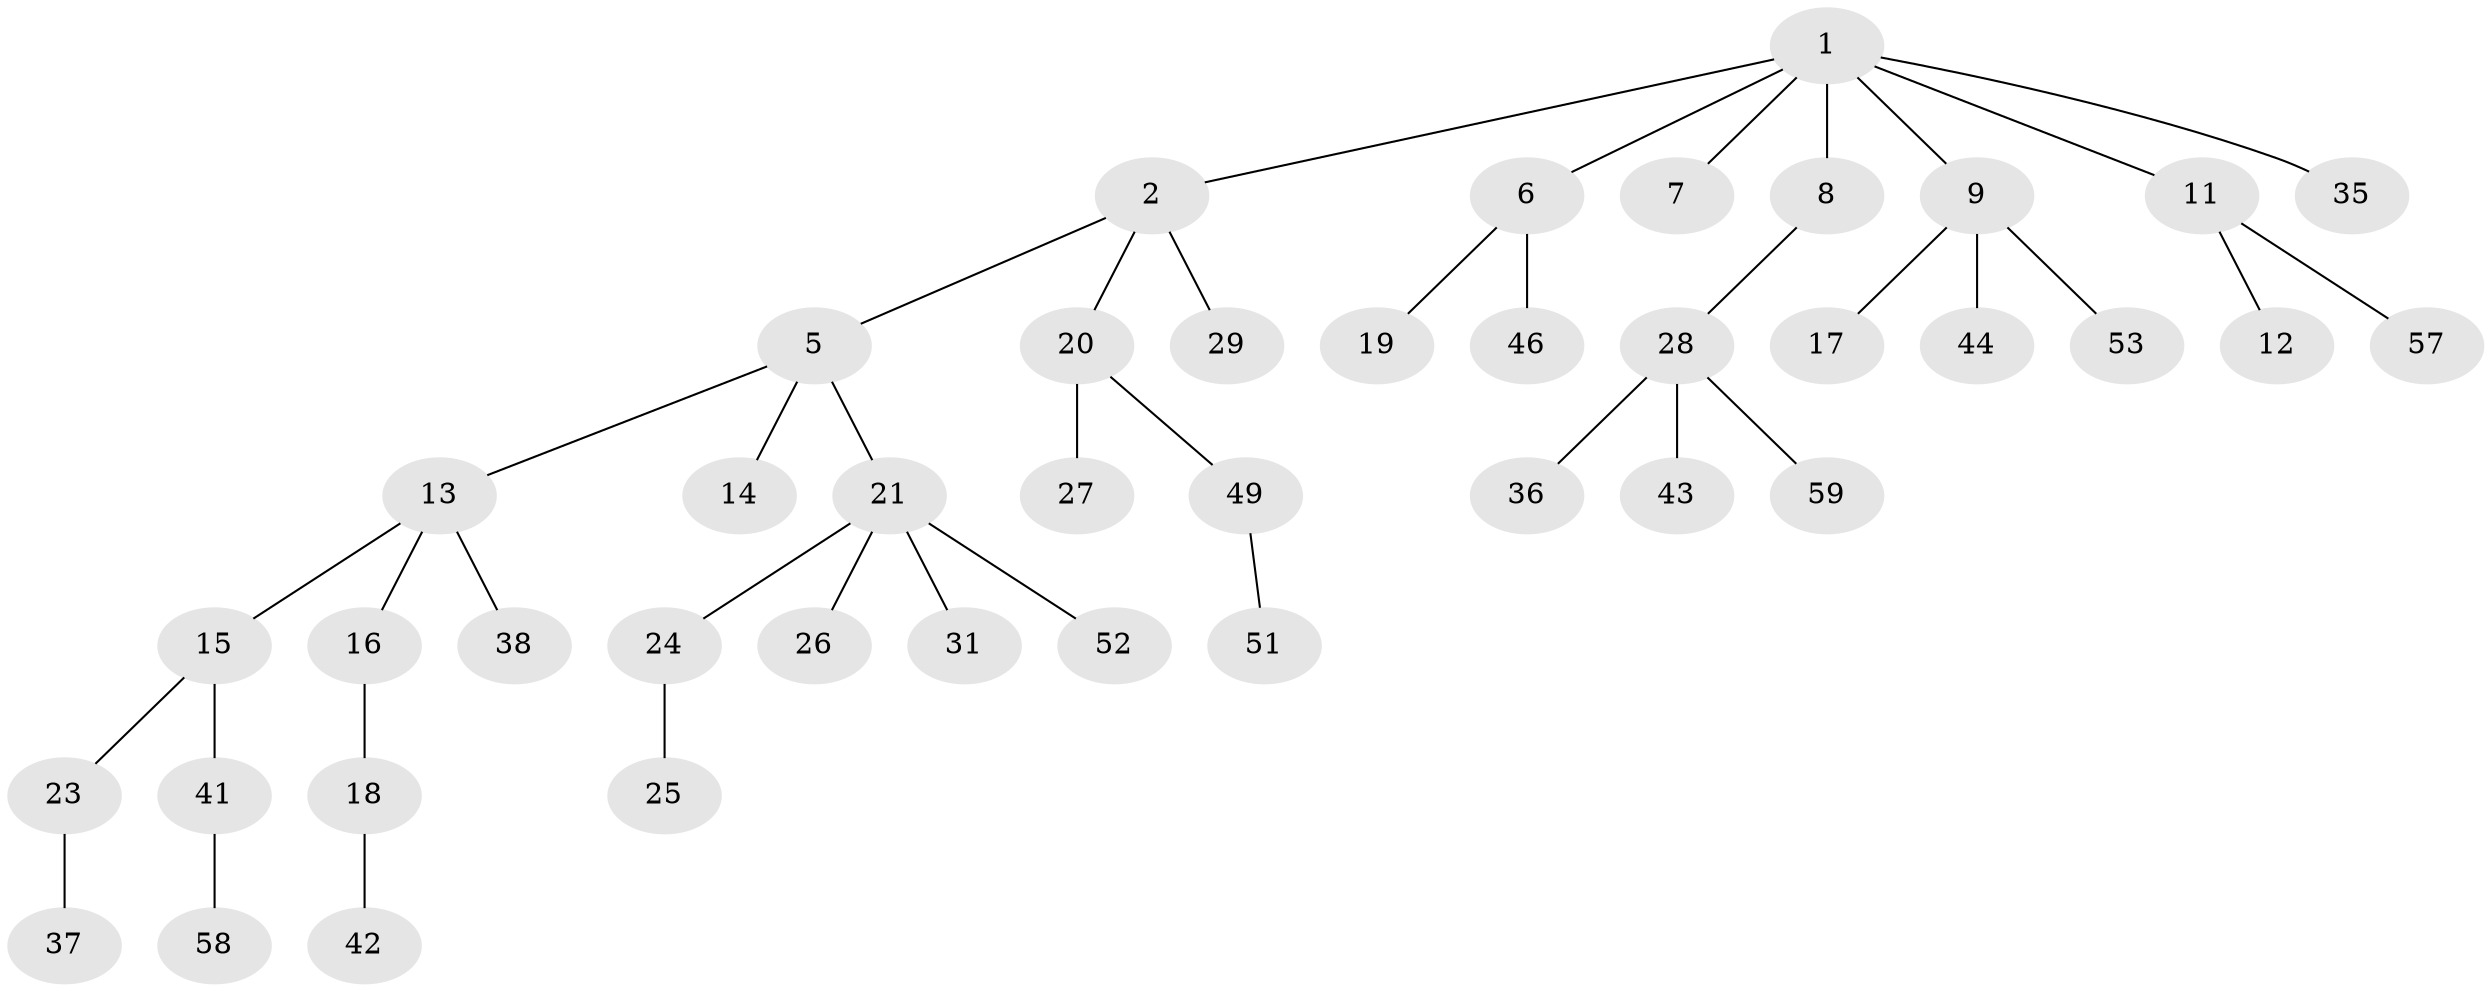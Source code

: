 // Generated by graph-tools (version 1.1) at 2025/52/02/27/25 19:52:11]
// undirected, 42 vertices, 41 edges
graph export_dot {
graph [start="1"]
  node [color=gray90,style=filled];
  1 [super="+3"];
  2 [super="+4"];
  5 [super="+10"];
  6 [super="+33"];
  7 [super="+56"];
  8 [super="+32"];
  9 [super="+60"];
  11 [super="+40"];
  12 [super="+39"];
  13 [super="+47"];
  14 [super="+55"];
  15;
  16;
  17;
  18;
  19;
  20;
  21 [super="+22"];
  23 [super="+34"];
  24;
  25;
  26;
  27;
  28 [super="+30"];
  29 [super="+54"];
  31;
  35;
  36;
  37;
  38 [super="+45"];
  41 [super="+50"];
  42 [super="+48"];
  43;
  44;
  46;
  49;
  51 [super="+61"];
  52;
  53;
  57;
  58;
  59;
  1 -- 2;
  1 -- 6;
  1 -- 8;
  1 -- 9;
  1 -- 11;
  1 -- 35;
  1 -- 7;
  2 -- 5;
  2 -- 20;
  2 -- 29;
  5 -- 13;
  5 -- 14;
  5 -- 21;
  6 -- 19;
  6 -- 46;
  8 -- 28;
  9 -- 17;
  9 -- 44;
  9 -- 53;
  11 -- 12;
  11 -- 57;
  13 -- 15;
  13 -- 16;
  13 -- 38;
  15 -- 23;
  15 -- 41;
  16 -- 18;
  18 -- 42;
  20 -- 27;
  20 -- 49;
  21 -- 52;
  21 -- 24;
  21 -- 26;
  21 -- 31;
  23 -- 37;
  24 -- 25;
  28 -- 36;
  28 -- 43;
  28 -- 59;
  41 -- 58;
  49 -- 51;
}
